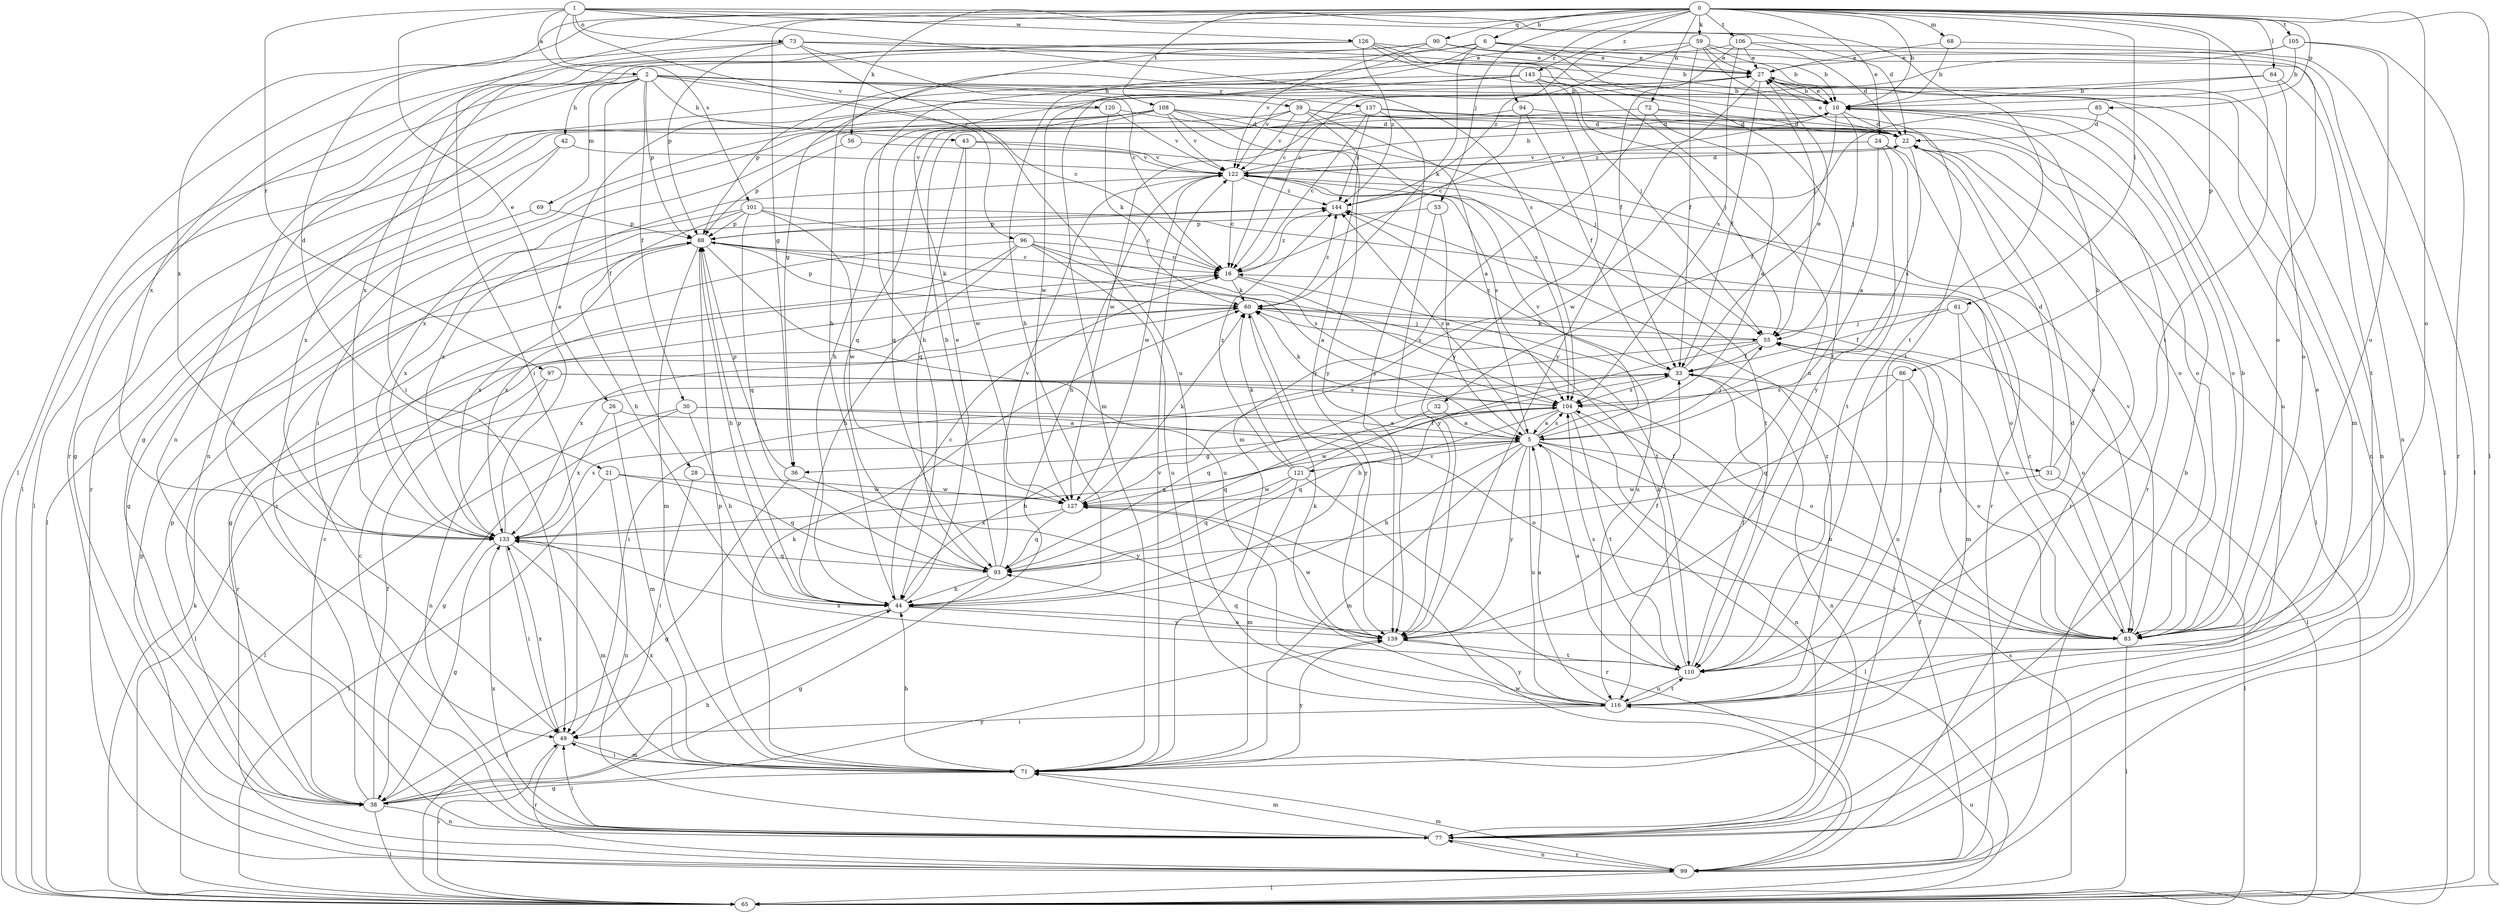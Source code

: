 strict digraph  {
0;
1;
2;
5;
6;
10;
16;
21;
22;
24;
26;
27;
28;
30;
31;
32;
33;
36;
38;
39;
42;
43;
44;
49;
53;
55;
56;
59;
60;
61;
64;
65;
68;
69;
71;
72;
73;
77;
83;
85;
86;
88;
90;
93;
94;
96;
97;
99;
101;
104;
105;
106;
108;
110;
116;
120;
121;
122;
126;
127;
133;
137;
139;
143;
144;
0 -> 6  [label=b];
0 -> 10  [label=b];
0 -> 21  [label=d];
0 -> 24  [label=e];
0 -> 36  [label=g];
0 -> 49  [label=i];
0 -> 53  [label=j];
0 -> 56  [label=k];
0 -> 59  [label=k];
0 -> 61  [label=l];
0 -> 64  [label=l];
0 -> 65  [label=l];
0 -> 68  [label=m];
0 -> 72  [label=n];
0 -> 83  [label=o];
0 -> 85  [label=p];
0 -> 86  [label=p];
0 -> 90  [label=q];
0 -> 94  [label=r];
0 -> 105  [label=t];
0 -> 106  [label=t];
0 -> 108  [label=t];
0 -> 110  [label=t];
0 -> 133  [label=x];
0 -> 143  [label=z];
1 -> 2  [label=a];
1 -> 22  [label=d];
1 -> 26  [label=e];
1 -> 73  [label=n];
1 -> 96  [label=r];
1 -> 97  [label=r];
1 -> 101  [label=s];
1 -> 104  [label=s];
1 -> 110  [label=t];
1 -> 126  [label=w];
2 -> 10  [label=b];
2 -> 16  [label=c];
2 -> 28  [label=f];
2 -> 30  [label=f];
2 -> 39  [label=h];
2 -> 42  [label=h];
2 -> 43  [label=h];
2 -> 65  [label=l];
2 -> 69  [label=m];
2 -> 77  [label=n];
2 -> 88  [label=p];
2 -> 120  [label=v];
2 -> 137  [label=y];
5 -> 31  [label=f];
5 -> 36  [label=g];
5 -> 44  [label=h];
5 -> 55  [label=j];
5 -> 65  [label=l];
5 -> 71  [label=m];
5 -> 83  [label=o];
5 -> 104  [label=s];
5 -> 116  [label=u];
5 -> 121  [label=v];
5 -> 122  [label=v];
5 -> 139  [label=y];
5 -> 144  [label=z];
6 -> 27  [label=e];
6 -> 36  [label=g];
6 -> 44  [label=h];
6 -> 49  [label=i];
6 -> 60  [label=k];
6 -> 77  [label=n];
6 -> 110  [label=t];
10 -> 22  [label=d];
10 -> 27  [label=e];
10 -> 32  [label=f];
10 -> 55  [label=j];
10 -> 83  [label=o];
10 -> 144  [label=z];
16 -> 60  [label=k];
16 -> 104  [label=s];
16 -> 116  [label=u];
16 -> 144  [label=z];
21 -> 65  [label=l];
21 -> 77  [label=n];
21 -> 93  [label=q];
21 -> 127  [label=w];
22 -> 27  [label=e];
22 -> 65  [label=l];
22 -> 99  [label=r];
22 -> 104  [label=s];
22 -> 122  [label=v];
24 -> 5  [label=a];
24 -> 99  [label=r];
24 -> 110  [label=t];
24 -> 122  [label=v];
24 -> 139  [label=y];
26 -> 5  [label=a];
26 -> 71  [label=m];
26 -> 133  [label=x];
27 -> 10  [label=b];
27 -> 33  [label=f];
27 -> 44  [label=h];
27 -> 71  [label=m];
27 -> 77  [label=n];
27 -> 139  [label=y];
28 -> 49  [label=i];
28 -> 127  [label=w];
30 -> 5  [label=a];
30 -> 38  [label=g];
30 -> 44  [label=h];
30 -> 65  [label=l];
30 -> 83  [label=o];
31 -> 10  [label=b];
31 -> 22  [label=d];
31 -> 65  [label=l];
31 -> 127  [label=w];
32 -> 5  [label=a];
32 -> 93  [label=q];
33 -> 27  [label=e];
33 -> 77  [label=n];
33 -> 93  [label=q];
33 -> 104  [label=s];
33 -> 144  [label=z];
36 -> 38  [label=g];
36 -> 88  [label=p];
36 -> 139  [label=y];
38 -> 16  [label=c];
38 -> 33  [label=f];
38 -> 44  [label=h];
38 -> 65  [label=l];
38 -> 77  [label=n];
38 -> 88  [label=p];
38 -> 139  [label=y];
38 -> 144  [label=z];
39 -> 5  [label=a];
39 -> 22  [label=d];
39 -> 49  [label=i];
39 -> 83  [label=o];
39 -> 99  [label=r];
39 -> 122  [label=v];
39 -> 139  [label=y];
42 -> 65  [label=l];
42 -> 122  [label=v];
42 -> 133  [label=x];
43 -> 83  [label=o];
43 -> 93  [label=q];
43 -> 122  [label=v];
43 -> 127  [label=w];
44 -> 16  [label=c];
44 -> 27  [label=e];
44 -> 65  [label=l];
44 -> 83  [label=o];
44 -> 88  [label=p];
44 -> 139  [label=y];
49 -> 71  [label=m];
49 -> 99  [label=r];
49 -> 133  [label=x];
53 -> 5  [label=a];
53 -> 88  [label=p];
53 -> 139  [label=y];
55 -> 33  [label=f];
55 -> 44  [label=h];
55 -> 49  [label=i];
55 -> 60  [label=k];
55 -> 65  [label=l];
56 -> 88  [label=p];
56 -> 122  [label=v];
59 -> 10  [label=b];
59 -> 16  [label=c];
59 -> 27  [label=e];
59 -> 33  [label=f];
59 -> 55  [label=j];
59 -> 83  [label=o];
59 -> 144  [label=z];
60 -> 55  [label=j];
60 -> 83  [label=o];
60 -> 88  [label=p];
60 -> 99  [label=r];
60 -> 133  [label=x];
60 -> 139  [label=y];
60 -> 144  [label=z];
61 -> 33  [label=f];
61 -> 55  [label=j];
61 -> 71  [label=m];
61 -> 83  [label=o];
64 -> 10  [label=b];
64 -> 83  [label=o];
64 -> 110  [label=t];
64 -> 122  [label=v];
65 -> 49  [label=i];
65 -> 60  [label=k];
65 -> 104  [label=s];
65 -> 116  [label=u];
68 -> 10  [label=b];
68 -> 27  [label=e];
68 -> 65  [label=l];
69 -> 38  [label=g];
69 -> 88  [label=p];
71 -> 38  [label=g];
71 -> 44  [label=h];
71 -> 49  [label=i];
71 -> 60  [label=k];
71 -> 88  [label=p];
71 -> 122  [label=v];
71 -> 133  [label=x];
71 -> 139  [label=y];
72 -> 5  [label=a];
72 -> 22  [label=d];
72 -> 71  [label=m];
72 -> 99  [label=r];
72 -> 133  [label=x];
73 -> 10  [label=b];
73 -> 16  [label=c];
73 -> 27  [label=e];
73 -> 65  [label=l];
73 -> 88  [label=p];
73 -> 116  [label=u];
73 -> 133  [label=x];
77 -> 10  [label=b];
77 -> 16  [label=c];
77 -> 49  [label=i];
77 -> 55  [label=j];
77 -> 71  [label=m];
77 -> 99  [label=r];
77 -> 133  [label=x];
83 -> 10  [label=b];
83 -> 16  [label=c];
83 -> 55  [label=j];
83 -> 65  [label=l];
83 -> 122  [label=v];
85 -> 22  [label=d];
85 -> 116  [label=u];
85 -> 127  [label=w];
86 -> 83  [label=o];
86 -> 93  [label=q];
86 -> 104  [label=s];
86 -> 116  [label=u];
88 -> 16  [label=c];
88 -> 44  [label=h];
88 -> 60  [label=k];
88 -> 71  [label=m];
88 -> 110  [label=t];
88 -> 116  [label=u];
88 -> 133  [label=x];
90 -> 10  [label=b];
90 -> 27  [label=e];
90 -> 44  [label=h];
90 -> 122  [label=v];
90 -> 133  [label=x];
93 -> 10  [label=b];
93 -> 38  [label=g];
93 -> 44  [label=h];
93 -> 122  [label=v];
94 -> 16  [label=c];
94 -> 22  [label=d];
94 -> 33  [label=f];
94 -> 127  [label=w];
96 -> 5  [label=a];
96 -> 16  [label=c];
96 -> 38  [label=g];
96 -> 44  [label=h];
96 -> 104  [label=s];
96 -> 116  [label=u];
96 -> 133  [label=x];
97 -> 65  [label=l];
97 -> 77  [label=n];
97 -> 83  [label=o];
97 -> 104  [label=s];
99 -> 33  [label=f];
99 -> 65  [label=l];
99 -> 71  [label=m];
99 -> 77  [label=n];
99 -> 88  [label=p];
99 -> 127  [label=w];
101 -> 16  [label=c];
101 -> 44  [label=h];
101 -> 83  [label=o];
101 -> 88  [label=p];
101 -> 93  [label=q];
101 -> 127  [label=w];
101 -> 133  [label=x];
104 -> 5  [label=a];
104 -> 44  [label=h];
104 -> 60  [label=k];
104 -> 77  [label=n];
104 -> 93  [label=q];
104 -> 110  [label=t];
104 -> 127  [label=w];
105 -> 10  [label=b];
105 -> 16  [label=c];
105 -> 27  [label=e];
105 -> 83  [label=o];
105 -> 99  [label=r];
106 -> 22  [label=d];
106 -> 27  [label=e];
106 -> 33  [label=f];
106 -> 65  [label=l];
106 -> 71  [label=m];
106 -> 104  [label=s];
108 -> 22  [label=d];
108 -> 38  [label=g];
108 -> 44  [label=h];
108 -> 49  [label=i];
108 -> 55  [label=j];
108 -> 93  [label=q];
108 -> 104  [label=s];
108 -> 122  [label=v];
108 -> 139  [label=y];
110 -> 5  [label=a];
110 -> 33  [label=f];
110 -> 60  [label=k];
110 -> 104  [label=s];
110 -> 116  [label=u];
110 -> 133  [label=x];
116 -> 5  [label=a];
116 -> 22  [label=d];
116 -> 27  [label=e];
116 -> 49  [label=i];
116 -> 60  [label=k];
116 -> 110  [label=t];
116 -> 139  [label=y];
116 -> 144  [label=z];
120 -> 22  [label=d];
120 -> 60  [label=k];
120 -> 65  [label=l];
120 -> 122  [label=v];
121 -> 33  [label=f];
121 -> 60  [label=k];
121 -> 71  [label=m];
121 -> 93  [label=q];
121 -> 99  [label=r];
121 -> 127  [label=w];
121 -> 144  [label=z];
122 -> 10  [label=b];
122 -> 16  [label=c];
122 -> 22  [label=d];
122 -> 44  [label=h];
122 -> 104  [label=s];
122 -> 110  [label=t];
122 -> 127  [label=w];
122 -> 133  [label=x];
122 -> 144  [label=z];
126 -> 27  [label=e];
126 -> 55  [label=j];
126 -> 77  [label=n];
126 -> 99  [label=r];
126 -> 110  [label=t];
126 -> 116  [label=u];
126 -> 144  [label=z];
127 -> 60  [label=k];
127 -> 93  [label=q];
127 -> 133  [label=x];
133 -> 5  [label=a];
133 -> 27  [label=e];
133 -> 38  [label=g];
133 -> 49  [label=i];
133 -> 71  [label=m];
133 -> 93  [label=q];
133 -> 104  [label=s];
137 -> 16  [label=c];
137 -> 22  [label=d];
137 -> 83  [label=o];
137 -> 93  [label=q];
137 -> 139  [label=y];
137 -> 144  [label=z];
139 -> 33  [label=f];
139 -> 93  [label=q];
139 -> 110  [label=t];
139 -> 127  [label=w];
143 -> 10  [label=b];
143 -> 38  [label=g];
143 -> 55  [label=j];
143 -> 77  [label=n];
143 -> 88  [label=p];
143 -> 127  [label=w];
143 -> 139  [label=y];
144 -> 88  [label=p];
}
